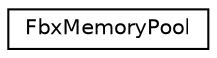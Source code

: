 digraph "クラス階層図"
{
  edge [fontname="Helvetica",fontsize="10",labelfontname="Helvetica",labelfontsize="10"];
  node [fontname="Helvetica",fontsize="10",shape=record];
  rankdir="LR";
  Node0 [label="FbxMemoryPool",height=0.2,width=0.4,color="black", fillcolor="white", style="filled",URL="$class_fbx_memory_pool.html",tooltip="Class to create a simple fixed-size-blocks memory pool to allocate memory dynamically. "];
}
